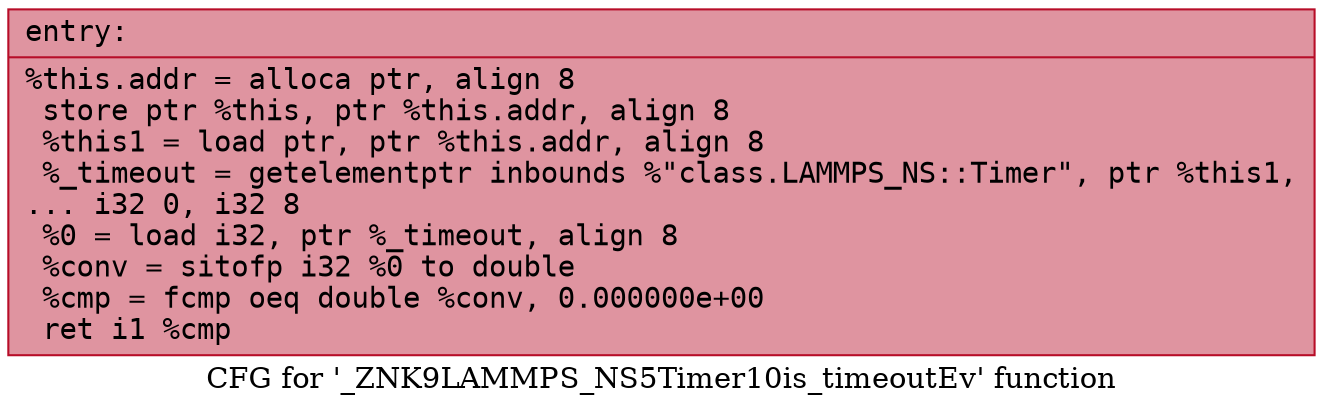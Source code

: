 digraph "CFG for '_ZNK9LAMMPS_NS5Timer10is_timeoutEv' function" {
	label="CFG for '_ZNK9LAMMPS_NS5Timer10is_timeoutEv' function";

	Node0x564bb65590a0 [shape=record,color="#b70d28ff", style=filled, fillcolor="#b70d2870" fontname="Courier",label="{entry:\l|  %this.addr = alloca ptr, align 8\l  store ptr %this, ptr %this.addr, align 8\l  %this1 = load ptr, ptr %this.addr, align 8\l  %_timeout = getelementptr inbounds %\"class.LAMMPS_NS::Timer\", ptr %this1,\l... i32 0, i32 8\l  %0 = load i32, ptr %_timeout, align 8\l  %conv = sitofp i32 %0 to double\l  %cmp = fcmp oeq double %conv, 0.000000e+00\l  ret i1 %cmp\l}"];
}
